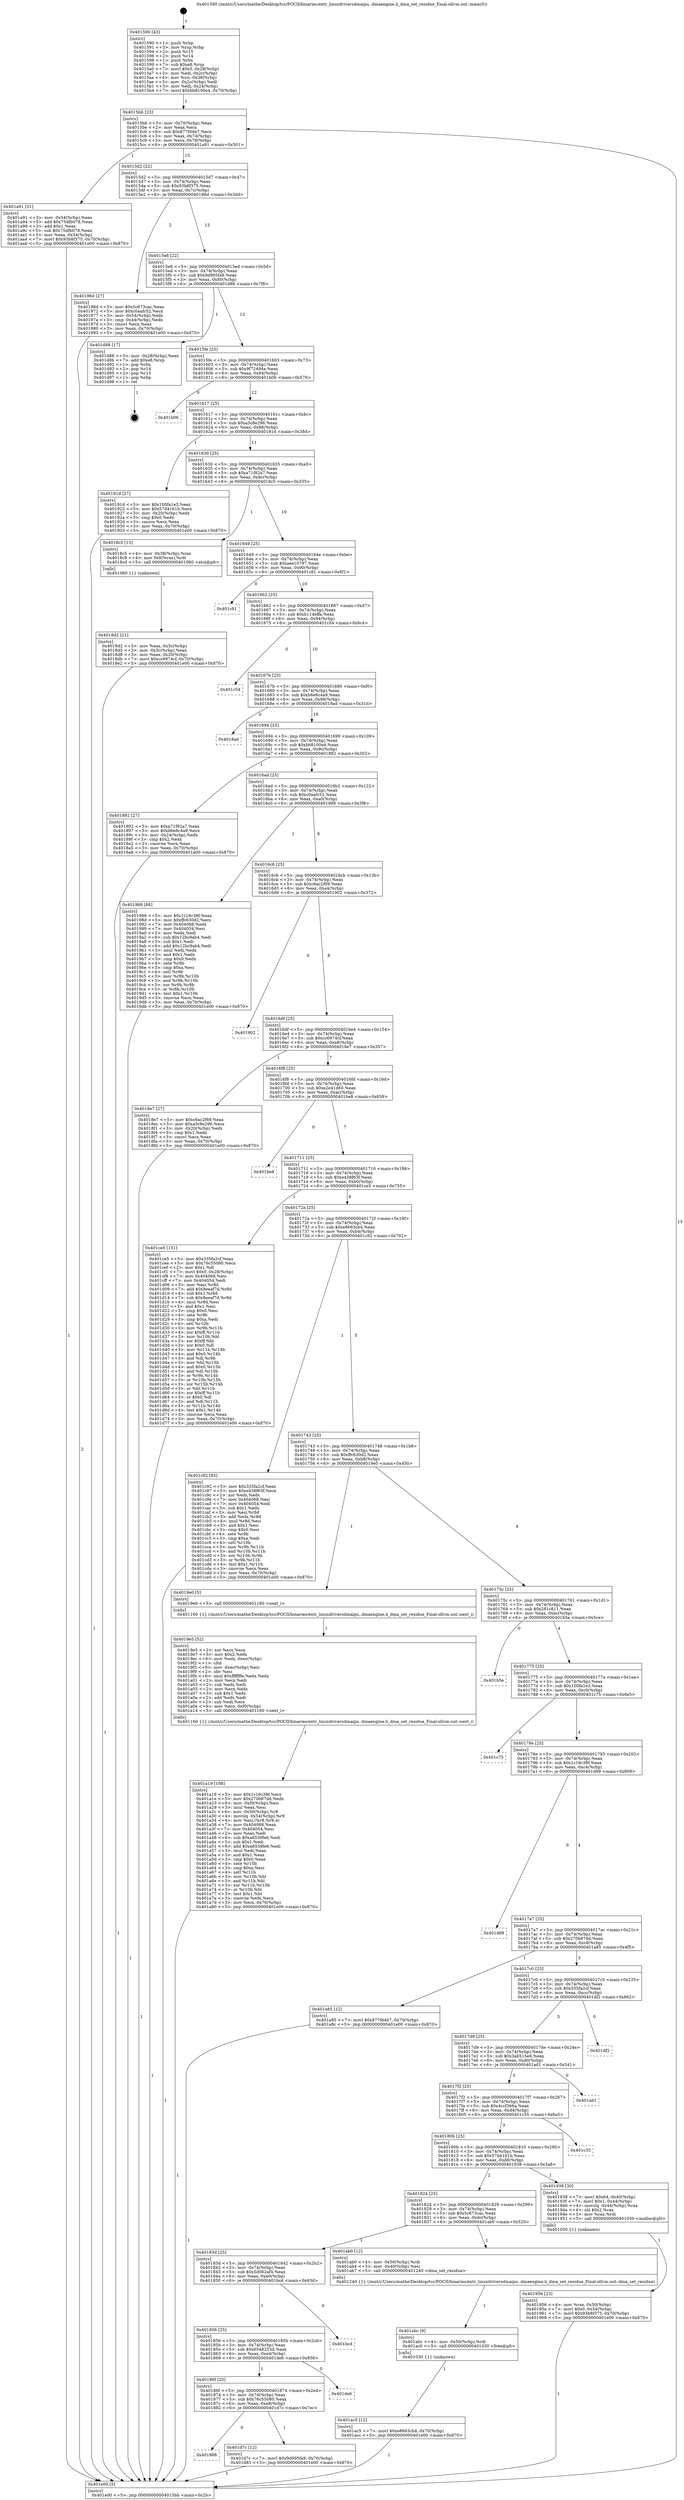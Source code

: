 digraph "0x401590" {
  label = "0x401590 (/mnt/c/Users/mathe/Desktop/tcc/POCII/binaries/extr_linuxdriversdmaipu..dmaengine.h_dma_set_residue_Final-ollvm.out::main(0))"
  labelloc = "t"
  node[shape=record]

  Entry [label="",width=0.3,height=0.3,shape=circle,fillcolor=black,style=filled]
  "0x4015bb" [label="{
     0x4015bb [23]\l
     | [instrs]\l
     &nbsp;&nbsp;0x4015bb \<+3\>: mov -0x70(%rbp),%eax\l
     &nbsp;&nbsp;0x4015be \<+2\>: mov %eax,%ecx\l
     &nbsp;&nbsp;0x4015c0 \<+6\>: sub $0x877fd4b7,%ecx\l
     &nbsp;&nbsp;0x4015c6 \<+3\>: mov %eax,-0x74(%rbp)\l
     &nbsp;&nbsp;0x4015c9 \<+3\>: mov %ecx,-0x78(%rbp)\l
     &nbsp;&nbsp;0x4015cc \<+6\>: je 0000000000401a91 \<main+0x501\>\l
  }"]
  "0x401a91" [label="{
     0x401a91 [31]\l
     | [instrs]\l
     &nbsp;&nbsp;0x401a91 \<+3\>: mov -0x54(%rbp),%eax\l
     &nbsp;&nbsp;0x401a94 \<+5\>: add $0x75dfb078,%eax\l
     &nbsp;&nbsp;0x401a99 \<+3\>: add $0x1,%eax\l
     &nbsp;&nbsp;0x401a9c \<+5\>: sub $0x75dfb078,%eax\l
     &nbsp;&nbsp;0x401aa1 \<+3\>: mov %eax,-0x54(%rbp)\l
     &nbsp;&nbsp;0x401aa4 \<+7\>: movl $0x93b8f375,-0x70(%rbp)\l
     &nbsp;&nbsp;0x401aab \<+5\>: jmp 0000000000401e00 \<main+0x870\>\l
  }"]
  "0x4015d2" [label="{
     0x4015d2 [22]\l
     | [instrs]\l
     &nbsp;&nbsp;0x4015d2 \<+5\>: jmp 00000000004015d7 \<main+0x47\>\l
     &nbsp;&nbsp;0x4015d7 \<+3\>: mov -0x74(%rbp),%eax\l
     &nbsp;&nbsp;0x4015da \<+5\>: sub $0x93b8f375,%eax\l
     &nbsp;&nbsp;0x4015df \<+3\>: mov %eax,-0x7c(%rbp)\l
     &nbsp;&nbsp;0x4015e2 \<+6\>: je 000000000040196d \<main+0x3dd\>\l
  }"]
  Exit [label="",width=0.3,height=0.3,shape=circle,fillcolor=black,style=filled,peripheries=2]
  "0x40196d" [label="{
     0x40196d [27]\l
     | [instrs]\l
     &nbsp;&nbsp;0x40196d \<+5\>: mov $0x5c673cac,%eax\l
     &nbsp;&nbsp;0x401972 \<+5\>: mov $0xc0aafc52,%ecx\l
     &nbsp;&nbsp;0x401977 \<+3\>: mov -0x54(%rbp),%edx\l
     &nbsp;&nbsp;0x40197a \<+3\>: cmp -0x44(%rbp),%edx\l
     &nbsp;&nbsp;0x40197d \<+3\>: cmovl %ecx,%eax\l
     &nbsp;&nbsp;0x401980 \<+3\>: mov %eax,-0x70(%rbp)\l
     &nbsp;&nbsp;0x401983 \<+5\>: jmp 0000000000401e00 \<main+0x870\>\l
  }"]
  "0x4015e8" [label="{
     0x4015e8 [22]\l
     | [instrs]\l
     &nbsp;&nbsp;0x4015e8 \<+5\>: jmp 00000000004015ed \<main+0x5d\>\l
     &nbsp;&nbsp;0x4015ed \<+3\>: mov -0x74(%rbp),%eax\l
     &nbsp;&nbsp;0x4015f0 \<+5\>: sub $0x9d995fa9,%eax\l
     &nbsp;&nbsp;0x4015f5 \<+3\>: mov %eax,-0x80(%rbp)\l
     &nbsp;&nbsp;0x4015f8 \<+6\>: je 0000000000401d88 \<main+0x7f8\>\l
  }"]
  "0x401888" [label="{
     0x401888\l
  }", style=dashed]
  "0x401d88" [label="{
     0x401d88 [17]\l
     | [instrs]\l
     &nbsp;&nbsp;0x401d88 \<+3\>: mov -0x28(%rbp),%eax\l
     &nbsp;&nbsp;0x401d8b \<+7\>: add $0xe8,%rsp\l
     &nbsp;&nbsp;0x401d92 \<+1\>: pop %rbx\l
     &nbsp;&nbsp;0x401d93 \<+2\>: pop %r14\l
     &nbsp;&nbsp;0x401d95 \<+2\>: pop %r15\l
     &nbsp;&nbsp;0x401d97 \<+1\>: pop %rbp\l
     &nbsp;&nbsp;0x401d98 \<+1\>: ret\l
  }"]
  "0x4015fe" [label="{
     0x4015fe [25]\l
     | [instrs]\l
     &nbsp;&nbsp;0x4015fe \<+5\>: jmp 0000000000401603 \<main+0x73\>\l
     &nbsp;&nbsp;0x401603 \<+3\>: mov -0x74(%rbp),%eax\l
     &nbsp;&nbsp;0x401606 \<+5\>: sub $0x9f72494a,%eax\l
     &nbsp;&nbsp;0x40160b \<+6\>: mov %eax,-0x84(%rbp)\l
     &nbsp;&nbsp;0x401611 \<+6\>: je 0000000000401b06 \<main+0x576\>\l
  }"]
  "0x401d7c" [label="{
     0x401d7c [12]\l
     | [instrs]\l
     &nbsp;&nbsp;0x401d7c \<+7\>: movl $0x9d995fa9,-0x70(%rbp)\l
     &nbsp;&nbsp;0x401d83 \<+5\>: jmp 0000000000401e00 \<main+0x870\>\l
  }"]
  "0x401b06" [label="{
     0x401b06\l
  }", style=dashed]
  "0x401617" [label="{
     0x401617 [25]\l
     | [instrs]\l
     &nbsp;&nbsp;0x401617 \<+5\>: jmp 000000000040161c \<main+0x8c\>\l
     &nbsp;&nbsp;0x40161c \<+3\>: mov -0x74(%rbp),%eax\l
     &nbsp;&nbsp;0x40161f \<+5\>: sub $0xa3c8e296,%eax\l
     &nbsp;&nbsp;0x401624 \<+6\>: mov %eax,-0x88(%rbp)\l
     &nbsp;&nbsp;0x40162a \<+6\>: je 000000000040191d \<main+0x38d\>\l
  }"]
  "0x40186f" [label="{
     0x40186f [25]\l
     | [instrs]\l
     &nbsp;&nbsp;0x40186f \<+5\>: jmp 0000000000401874 \<main+0x2e4\>\l
     &nbsp;&nbsp;0x401874 \<+3\>: mov -0x74(%rbp),%eax\l
     &nbsp;&nbsp;0x401877 \<+5\>: sub $0x76c55080,%eax\l
     &nbsp;&nbsp;0x40187c \<+6\>: mov %eax,-0xe8(%rbp)\l
     &nbsp;&nbsp;0x401882 \<+6\>: je 0000000000401d7c \<main+0x7ec\>\l
  }"]
  "0x40191d" [label="{
     0x40191d [27]\l
     | [instrs]\l
     &nbsp;&nbsp;0x40191d \<+5\>: mov $0x100fa1e3,%eax\l
     &nbsp;&nbsp;0x401922 \<+5\>: mov $0x57d4161b,%ecx\l
     &nbsp;&nbsp;0x401927 \<+3\>: mov -0x20(%rbp),%edx\l
     &nbsp;&nbsp;0x40192a \<+3\>: cmp $0x0,%edx\l
     &nbsp;&nbsp;0x40192d \<+3\>: cmove %ecx,%eax\l
     &nbsp;&nbsp;0x401930 \<+3\>: mov %eax,-0x70(%rbp)\l
     &nbsp;&nbsp;0x401933 \<+5\>: jmp 0000000000401e00 \<main+0x870\>\l
  }"]
  "0x401630" [label="{
     0x401630 [25]\l
     | [instrs]\l
     &nbsp;&nbsp;0x401630 \<+5\>: jmp 0000000000401635 \<main+0xa5\>\l
     &nbsp;&nbsp;0x401635 \<+3\>: mov -0x74(%rbp),%eax\l
     &nbsp;&nbsp;0x401638 \<+5\>: sub $0xa71f82a7,%eax\l
     &nbsp;&nbsp;0x40163d \<+6\>: mov %eax,-0x8c(%rbp)\l
     &nbsp;&nbsp;0x401643 \<+6\>: je 00000000004018c5 \<main+0x335\>\l
  }"]
  "0x401de6" [label="{
     0x401de6\l
  }", style=dashed]
  "0x4018c5" [label="{
     0x4018c5 [13]\l
     | [instrs]\l
     &nbsp;&nbsp;0x4018c5 \<+4\>: mov -0x38(%rbp),%rax\l
     &nbsp;&nbsp;0x4018c9 \<+4\>: mov 0x8(%rax),%rdi\l
     &nbsp;&nbsp;0x4018cd \<+5\>: call 0000000000401060 \<atoi@plt\>\l
     | [calls]\l
     &nbsp;&nbsp;0x401060 \{1\} (unknown)\l
  }"]
  "0x401649" [label="{
     0x401649 [25]\l
     | [instrs]\l
     &nbsp;&nbsp;0x401649 \<+5\>: jmp 000000000040164e \<main+0xbe\>\l
     &nbsp;&nbsp;0x40164e \<+3\>: mov -0x74(%rbp),%eax\l
     &nbsp;&nbsp;0x401651 \<+5\>: sub $0xaee10797,%eax\l
     &nbsp;&nbsp;0x401656 \<+6\>: mov %eax,-0x90(%rbp)\l
     &nbsp;&nbsp;0x40165c \<+6\>: je 0000000000401c81 \<main+0x6f1\>\l
  }"]
  "0x401856" [label="{
     0x401856 [25]\l
     | [instrs]\l
     &nbsp;&nbsp;0x401856 \<+5\>: jmp 000000000040185b \<main+0x2cb\>\l
     &nbsp;&nbsp;0x40185b \<+3\>: mov -0x74(%rbp),%eax\l
     &nbsp;&nbsp;0x40185e \<+5\>: sub $0x6548253d,%eax\l
     &nbsp;&nbsp;0x401863 \<+6\>: mov %eax,-0xe4(%rbp)\l
     &nbsp;&nbsp;0x401869 \<+6\>: je 0000000000401de6 \<main+0x856\>\l
  }"]
  "0x401c81" [label="{
     0x401c81\l
  }", style=dashed]
  "0x401662" [label="{
     0x401662 [25]\l
     | [instrs]\l
     &nbsp;&nbsp;0x401662 \<+5\>: jmp 0000000000401667 \<main+0xd7\>\l
     &nbsp;&nbsp;0x401667 \<+3\>: mov -0x74(%rbp),%eax\l
     &nbsp;&nbsp;0x40166a \<+5\>: sub $0xb11deffa,%eax\l
     &nbsp;&nbsp;0x40166f \<+6\>: mov %eax,-0x94(%rbp)\l
     &nbsp;&nbsp;0x401675 \<+6\>: je 0000000000401c54 \<main+0x6c4\>\l
  }"]
  "0x401bcd" [label="{
     0x401bcd\l
  }", style=dashed]
  "0x401c54" [label="{
     0x401c54\l
  }", style=dashed]
  "0x40167b" [label="{
     0x40167b [25]\l
     | [instrs]\l
     &nbsp;&nbsp;0x40167b \<+5\>: jmp 0000000000401680 \<main+0xf0\>\l
     &nbsp;&nbsp;0x401680 \<+3\>: mov -0x74(%rbp),%eax\l
     &nbsp;&nbsp;0x401683 \<+5\>: sub $0xb6e8c4a9,%eax\l
     &nbsp;&nbsp;0x401688 \<+6\>: mov %eax,-0x98(%rbp)\l
     &nbsp;&nbsp;0x40168e \<+6\>: je 00000000004018ad \<main+0x31d\>\l
  }"]
  "0x401ac5" [label="{
     0x401ac5 [12]\l
     | [instrs]\l
     &nbsp;&nbsp;0x401ac5 \<+7\>: movl $0xe8663cb4,-0x70(%rbp)\l
     &nbsp;&nbsp;0x401acc \<+5\>: jmp 0000000000401e00 \<main+0x870\>\l
  }"]
  "0x4018ad" [label="{
     0x4018ad\l
  }", style=dashed]
  "0x401694" [label="{
     0x401694 [25]\l
     | [instrs]\l
     &nbsp;&nbsp;0x401694 \<+5\>: jmp 0000000000401699 \<main+0x109\>\l
     &nbsp;&nbsp;0x401699 \<+3\>: mov -0x74(%rbp),%eax\l
     &nbsp;&nbsp;0x40169c \<+5\>: sub $0xbb8100e4,%eax\l
     &nbsp;&nbsp;0x4016a1 \<+6\>: mov %eax,-0x9c(%rbp)\l
     &nbsp;&nbsp;0x4016a7 \<+6\>: je 0000000000401892 \<main+0x302\>\l
  }"]
  "0x401abc" [label="{
     0x401abc [9]\l
     | [instrs]\l
     &nbsp;&nbsp;0x401abc \<+4\>: mov -0x50(%rbp),%rdi\l
     &nbsp;&nbsp;0x401ac0 \<+5\>: call 0000000000401030 \<free@plt\>\l
     | [calls]\l
     &nbsp;&nbsp;0x401030 \{1\} (unknown)\l
  }"]
  "0x401892" [label="{
     0x401892 [27]\l
     | [instrs]\l
     &nbsp;&nbsp;0x401892 \<+5\>: mov $0xa71f82a7,%eax\l
     &nbsp;&nbsp;0x401897 \<+5\>: mov $0xb6e8c4a9,%ecx\l
     &nbsp;&nbsp;0x40189c \<+3\>: mov -0x24(%rbp),%edx\l
     &nbsp;&nbsp;0x40189f \<+3\>: cmp $0x2,%edx\l
     &nbsp;&nbsp;0x4018a2 \<+3\>: cmovne %ecx,%eax\l
     &nbsp;&nbsp;0x4018a5 \<+3\>: mov %eax,-0x70(%rbp)\l
     &nbsp;&nbsp;0x4018a8 \<+5\>: jmp 0000000000401e00 \<main+0x870\>\l
  }"]
  "0x4016ad" [label="{
     0x4016ad [25]\l
     | [instrs]\l
     &nbsp;&nbsp;0x4016ad \<+5\>: jmp 00000000004016b2 \<main+0x122\>\l
     &nbsp;&nbsp;0x4016b2 \<+3\>: mov -0x74(%rbp),%eax\l
     &nbsp;&nbsp;0x4016b5 \<+5\>: sub $0xc0aafc52,%eax\l
     &nbsp;&nbsp;0x4016ba \<+6\>: mov %eax,-0xa0(%rbp)\l
     &nbsp;&nbsp;0x4016c0 \<+6\>: je 0000000000401988 \<main+0x3f8\>\l
  }"]
  "0x401e00" [label="{
     0x401e00 [5]\l
     | [instrs]\l
     &nbsp;&nbsp;0x401e00 \<+5\>: jmp 00000000004015bb \<main+0x2b\>\l
  }"]
  "0x401590" [label="{
     0x401590 [43]\l
     | [instrs]\l
     &nbsp;&nbsp;0x401590 \<+1\>: push %rbp\l
     &nbsp;&nbsp;0x401591 \<+3\>: mov %rsp,%rbp\l
     &nbsp;&nbsp;0x401594 \<+2\>: push %r15\l
     &nbsp;&nbsp;0x401596 \<+2\>: push %r14\l
     &nbsp;&nbsp;0x401598 \<+1\>: push %rbx\l
     &nbsp;&nbsp;0x401599 \<+7\>: sub $0xe8,%rsp\l
     &nbsp;&nbsp;0x4015a0 \<+7\>: movl $0x0,-0x28(%rbp)\l
     &nbsp;&nbsp;0x4015a7 \<+3\>: mov %edi,-0x2c(%rbp)\l
     &nbsp;&nbsp;0x4015aa \<+4\>: mov %rsi,-0x38(%rbp)\l
     &nbsp;&nbsp;0x4015ae \<+3\>: mov -0x2c(%rbp),%edi\l
     &nbsp;&nbsp;0x4015b1 \<+3\>: mov %edi,-0x24(%rbp)\l
     &nbsp;&nbsp;0x4015b4 \<+7\>: movl $0xbb8100e4,-0x70(%rbp)\l
  }"]
  "0x4018d2" [label="{
     0x4018d2 [21]\l
     | [instrs]\l
     &nbsp;&nbsp;0x4018d2 \<+3\>: mov %eax,-0x3c(%rbp)\l
     &nbsp;&nbsp;0x4018d5 \<+3\>: mov -0x3c(%rbp),%eax\l
     &nbsp;&nbsp;0x4018d8 \<+3\>: mov %eax,-0x20(%rbp)\l
     &nbsp;&nbsp;0x4018db \<+7\>: movl $0xcc6974cf,-0x70(%rbp)\l
     &nbsp;&nbsp;0x4018e2 \<+5\>: jmp 0000000000401e00 \<main+0x870\>\l
  }"]
  "0x40183d" [label="{
     0x40183d [25]\l
     | [instrs]\l
     &nbsp;&nbsp;0x40183d \<+5\>: jmp 0000000000401842 \<main+0x2b2\>\l
     &nbsp;&nbsp;0x401842 \<+3\>: mov -0x74(%rbp),%eax\l
     &nbsp;&nbsp;0x401845 \<+5\>: sub $0x5d062af4,%eax\l
     &nbsp;&nbsp;0x40184a \<+6\>: mov %eax,-0xe0(%rbp)\l
     &nbsp;&nbsp;0x401850 \<+6\>: je 0000000000401bcd \<main+0x63d\>\l
  }"]
  "0x401988" [label="{
     0x401988 [88]\l
     | [instrs]\l
     &nbsp;&nbsp;0x401988 \<+5\>: mov $0x1c16c38f,%eax\l
     &nbsp;&nbsp;0x40198d \<+5\>: mov $0xffc630d2,%ecx\l
     &nbsp;&nbsp;0x401992 \<+7\>: mov 0x404068,%edx\l
     &nbsp;&nbsp;0x401999 \<+7\>: mov 0x404054,%esi\l
     &nbsp;&nbsp;0x4019a0 \<+2\>: mov %edx,%edi\l
     &nbsp;&nbsp;0x4019a2 \<+6\>: sub $0x12bc9ab4,%edi\l
     &nbsp;&nbsp;0x4019a8 \<+3\>: sub $0x1,%edi\l
     &nbsp;&nbsp;0x4019ab \<+6\>: add $0x12bc9ab4,%edi\l
     &nbsp;&nbsp;0x4019b1 \<+3\>: imul %edi,%edx\l
     &nbsp;&nbsp;0x4019b4 \<+3\>: and $0x1,%edx\l
     &nbsp;&nbsp;0x4019b7 \<+3\>: cmp $0x0,%edx\l
     &nbsp;&nbsp;0x4019ba \<+4\>: sete %r8b\l
     &nbsp;&nbsp;0x4019be \<+3\>: cmp $0xa,%esi\l
     &nbsp;&nbsp;0x4019c1 \<+4\>: setl %r9b\l
     &nbsp;&nbsp;0x4019c5 \<+3\>: mov %r8b,%r10b\l
     &nbsp;&nbsp;0x4019c8 \<+3\>: and %r9b,%r10b\l
     &nbsp;&nbsp;0x4019cb \<+3\>: xor %r9b,%r8b\l
     &nbsp;&nbsp;0x4019ce \<+3\>: or %r8b,%r10b\l
     &nbsp;&nbsp;0x4019d1 \<+4\>: test $0x1,%r10b\l
     &nbsp;&nbsp;0x4019d5 \<+3\>: cmovne %ecx,%eax\l
     &nbsp;&nbsp;0x4019d8 \<+3\>: mov %eax,-0x70(%rbp)\l
     &nbsp;&nbsp;0x4019db \<+5\>: jmp 0000000000401e00 \<main+0x870\>\l
  }"]
  "0x4016c6" [label="{
     0x4016c6 [25]\l
     | [instrs]\l
     &nbsp;&nbsp;0x4016c6 \<+5\>: jmp 00000000004016cb \<main+0x13b\>\l
     &nbsp;&nbsp;0x4016cb \<+3\>: mov -0x74(%rbp),%eax\l
     &nbsp;&nbsp;0x4016ce \<+5\>: sub $0xc6ac2f69,%eax\l
     &nbsp;&nbsp;0x4016d3 \<+6\>: mov %eax,-0xa4(%rbp)\l
     &nbsp;&nbsp;0x4016d9 \<+6\>: je 0000000000401902 \<main+0x372\>\l
  }"]
  "0x401ab0" [label="{
     0x401ab0 [12]\l
     | [instrs]\l
     &nbsp;&nbsp;0x401ab0 \<+4\>: mov -0x50(%rbp),%rdi\l
     &nbsp;&nbsp;0x401ab4 \<+3\>: mov -0x40(%rbp),%esi\l
     &nbsp;&nbsp;0x401ab7 \<+5\>: call 0000000000401240 \<dma_set_residue\>\l
     | [calls]\l
     &nbsp;&nbsp;0x401240 \{1\} (/mnt/c/Users/mathe/Desktop/tcc/POCII/binaries/extr_linuxdriversdmaipu..dmaengine.h_dma_set_residue_Final-ollvm.out::dma_set_residue)\l
  }"]
  "0x401902" [label="{
     0x401902\l
  }", style=dashed]
  "0x4016df" [label="{
     0x4016df [25]\l
     | [instrs]\l
     &nbsp;&nbsp;0x4016df \<+5\>: jmp 00000000004016e4 \<main+0x154\>\l
     &nbsp;&nbsp;0x4016e4 \<+3\>: mov -0x74(%rbp),%eax\l
     &nbsp;&nbsp;0x4016e7 \<+5\>: sub $0xcc6974cf,%eax\l
     &nbsp;&nbsp;0x4016ec \<+6\>: mov %eax,-0xa8(%rbp)\l
     &nbsp;&nbsp;0x4016f2 \<+6\>: je 00000000004018e7 \<main+0x357\>\l
  }"]
  "0x401a19" [label="{
     0x401a19 [108]\l
     | [instrs]\l
     &nbsp;&nbsp;0x401a19 \<+5\>: mov $0x1c16c38f,%ecx\l
     &nbsp;&nbsp;0x401a1e \<+5\>: mov $0x270b87dd,%edx\l
     &nbsp;&nbsp;0x401a23 \<+6\>: mov -0xf0(%rbp),%esi\l
     &nbsp;&nbsp;0x401a29 \<+3\>: imul %eax,%esi\l
     &nbsp;&nbsp;0x401a2c \<+4\>: mov -0x50(%rbp),%r8\l
     &nbsp;&nbsp;0x401a30 \<+4\>: movslq -0x54(%rbp),%r9\l
     &nbsp;&nbsp;0x401a34 \<+4\>: mov %esi,(%r8,%r9,4)\l
     &nbsp;&nbsp;0x401a38 \<+7\>: mov 0x404068,%eax\l
     &nbsp;&nbsp;0x401a3f \<+7\>: mov 0x404054,%esi\l
     &nbsp;&nbsp;0x401a46 \<+2\>: mov %eax,%edi\l
     &nbsp;&nbsp;0x401a48 \<+6\>: sub $0xa6539fe6,%edi\l
     &nbsp;&nbsp;0x401a4e \<+3\>: sub $0x1,%edi\l
     &nbsp;&nbsp;0x401a51 \<+6\>: add $0xa6539fe6,%edi\l
     &nbsp;&nbsp;0x401a57 \<+3\>: imul %edi,%eax\l
     &nbsp;&nbsp;0x401a5a \<+3\>: and $0x1,%eax\l
     &nbsp;&nbsp;0x401a5d \<+3\>: cmp $0x0,%eax\l
     &nbsp;&nbsp;0x401a60 \<+4\>: sete %r10b\l
     &nbsp;&nbsp;0x401a64 \<+3\>: cmp $0xa,%esi\l
     &nbsp;&nbsp;0x401a67 \<+4\>: setl %r11b\l
     &nbsp;&nbsp;0x401a6b \<+3\>: mov %r10b,%bl\l
     &nbsp;&nbsp;0x401a6e \<+3\>: and %r11b,%bl\l
     &nbsp;&nbsp;0x401a71 \<+3\>: xor %r11b,%r10b\l
     &nbsp;&nbsp;0x401a74 \<+3\>: or %r10b,%bl\l
     &nbsp;&nbsp;0x401a77 \<+3\>: test $0x1,%bl\l
     &nbsp;&nbsp;0x401a7a \<+3\>: cmovne %edx,%ecx\l
     &nbsp;&nbsp;0x401a7d \<+3\>: mov %ecx,-0x70(%rbp)\l
     &nbsp;&nbsp;0x401a80 \<+5\>: jmp 0000000000401e00 \<main+0x870\>\l
  }"]
  "0x4018e7" [label="{
     0x4018e7 [27]\l
     | [instrs]\l
     &nbsp;&nbsp;0x4018e7 \<+5\>: mov $0xc6ac2f69,%eax\l
     &nbsp;&nbsp;0x4018ec \<+5\>: mov $0xa3c8e296,%ecx\l
     &nbsp;&nbsp;0x4018f1 \<+3\>: mov -0x20(%rbp),%edx\l
     &nbsp;&nbsp;0x4018f4 \<+3\>: cmp $0x1,%edx\l
     &nbsp;&nbsp;0x4018f7 \<+3\>: cmovl %ecx,%eax\l
     &nbsp;&nbsp;0x4018fa \<+3\>: mov %eax,-0x70(%rbp)\l
     &nbsp;&nbsp;0x4018fd \<+5\>: jmp 0000000000401e00 \<main+0x870\>\l
  }"]
  "0x4016f8" [label="{
     0x4016f8 [25]\l
     | [instrs]\l
     &nbsp;&nbsp;0x4016f8 \<+5\>: jmp 00000000004016fd \<main+0x16d\>\l
     &nbsp;&nbsp;0x4016fd \<+3\>: mov -0x74(%rbp),%eax\l
     &nbsp;&nbsp;0x401700 \<+5\>: sub $0xe2e41d60,%eax\l
     &nbsp;&nbsp;0x401705 \<+6\>: mov %eax,-0xac(%rbp)\l
     &nbsp;&nbsp;0x40170b \<+6\>: je 0000000000401be8 \<main+0x658\>\l
  }"]
  "0x4019e5" [label="{
     0x4019e5 [52]\l
     | [instrs]\l
     &nbsp;&nbsp;0x4019e5 \<+2\>: xor %ecx,%ecx\l
     &nbsp;&nbsp;0x4019e7 \<+5\>: mov $0x2,%edx\l
     &nbsp;&nbsp;0x4019ec \<+6\>: mov %edx,-0xec(%rbp)\l
     &nbsp;&nbsp;0x4019f2 \<+1\>: cltd\l
     &nbsp;&nbsp;0x4019f3 \<+6\>: mov -0xec(%rbp),%esi\l
     &nbsp;&nbsp;0x4019f9 \<+2\>: idiv %esi\l
     &nbsp;&nbsp;0x4019fb \<+6\>: imul $0xfffffffe,%edx,%edx\l
     &nbsp;&nbsp;0x401a01 \<+2\>: mov %ecx,%edi\l
     &nbsp;&nbsp;0x401a03 \<+2\>: sub %edx,%edi\l
     &nbsp;&nbsp;0x401a05 \<+2\>: mov %ecx,%edx\l
     &nbsp;&nbsp;0x401a07 \<+3\>: sub $0x1,%edx\l
     &nbsp;&nbsp;0x401a0a \<+2\>: add %edx,%edi\l
     &nbsp;&nbsp;0x401a0c \<+2\>: sub %edi,%ecx\l
     &nbsp;&nbsp;0x401a0e \<+6\>: mov %ecx,-0xf0(%rbp)\l
     &nbsp;&nbsp;0x401a14 \<+5\>: call 0000000000401160 \<next_i\>\l
     | [calls]\l
     &nbsp;&nbsp;0x401160 \{1\} (/mnt/c/Users/mathe/Desktop/tcc/POCII/binaries/extr_linuxdriversdmaipu..dmaengine.h_dma_set_residue_Final-ollvm.out::next_i)\l
  }"]
  "0x401be8" [label="{
     0x401be8\l
  }", style=dashed]
  "0x401711" [label="{
     0x401711 [25]\l
     | [instrs]\l
     &nbsp;&nbsp;0x401711 \<+5\>: jmp 0000000000401716 \<main+0x186\>\l
     &nbsp;&nbsp;0x401716 \<+3\>: mov -0x74(%rbp),%eax\l
     &nbsp;&nbsp;0x401719 \<+5\>: sub $0xe438f63f,%eax\l
     &nbsp;&nbsp;0x40171e \<+6\>: mov %eax,-0xb0(%rbp)\l
     &nbsp;&nbsp;0x401724 \<+6\>: je 0000000000401ce5 \<main+0x755\>\l
  }"]
  "0x401956" [label="{
     0x401956 [23]\l
     | [instrs]\l
     &nbsp;&nbsp;0x401956 \<+4\>: mov %rax,-0x50(%rbp)\l
     &nbsp;&nbsp;0x40195a \<+7\>: movl $0x0,-0x54(%rbp)\l
     &nbsp;&nbsp;0x401961 \<+7\>: movl $0x93b8f375,-0x70(%rbp)\l
     &nbsp;&nbsp;0x401968 \<+5\>: jmp 0000000000401e00 \<main+0x870\>\l
  }"]
  "0x401ce5" [label="{
     0x401ce5 [151]\l
     | [instrs]\l
     &nbsp;&nbsp;0x401ce5 \<+5\>: mov $0x335fa2cf,%eax\l
     &nbsp;&nbsp;0x401cea \<+5\>: mov $0x76c55080,%ecx\l
     &nbsp;&nbsp;0x401cef \<+2\>: mov $0x1,%dl\l
     &nbsp;&nbsp;0x401cf1 \<+7\>: movl $0x0,-0x28(%rbp)\l
     &nbsp;&nbsp;0x401cf8 \<+7\>: mov 0x404068,%esi\l
     &nbsp;&nbsp;0x401cff \<+7\>: mov 0x404054,%edi\l
     &nbsp;&nbsp;0x401d06 \<+3\>: mov %esi,%r8d\l
     &nbsp;&nbsp;0x401d09 \<+7\>: add $0x8eeaf7d,%r8d\l
     &nbsp;&nbsp;0x401d10 \<+4\>: sub $0x1,%r8d\l
     &nbsp;&nbsp;0x401d14 \<+7\>: sub $0x8eeaf7d,%r8d\l
     &nbsp;&nbsp;0x401d1b \<+4\>: imul %r8d,%esi\l
     &nbsp;&nbsp;0x401d1f \<+3\>: and $0x1,%esi\l
     &nbsp;&nbsp;0x401d22 \<+3\>: cmp $0x0,%esi\l
     &nbsp;&nbsp;0x401d25 \<+4\>: sete %r9b\l
     &nbsp;&nbsp;0x401d29 \<+3\>: cmp $0xa,%edi\l
     &nbsp;&nbsp;0x401d2c \<+4\>: setl %r10b\l
     &nbsp;&nbsp;0x401d30 \<+3\>: mov %r9b,%r11b\l
     &nbsp;&nbsp;0x401d33 \<+4\>: xor $0xff,%r11b\l
     &nbsp;&nbsp;0x401d37 \<+3\>: mov %r10b,%bl\l
     &nbsp;&nbsp;0x401d3a \<+3\>: xor $0xff,%bl\l
     &nbsp;&nbsp;0x401d3d \<+3\>: xor $0x0,%dl\l
     &nbsp;&nbsp;0x401d40 \<+3\>: mov %r11b,%r14b\l
     &nbsp;&nbsp;0x401d43 \<+4\>: and $0x0,%r14b\l
     &nbsp;&nbsp;0x401d47 \<+3\>: and %dl,%r9b\l
     &nbsp;&nbsp;0x401d4a \<+3\>: mov %bl,%r15b\l
     &nbsp;&nbsp;0x401d4d \<+4\>: and $0x0,%r15b\l
     &nbsp;&nbsp;0x401d51 \<+3\>: and %dl,%r10b\l
     &nbsp;&nbsp;0x401d54 \<+3\>: or %r9b,%r14b\l
     &nbsp;&nbsp;0x401d57 \<+3\>: or %r10b,%r15b\l
     &nbsp;&nbsp;0x401d5a \<+3\>: xor %r15b,%r14b\l
     &nbsp;&nbsp;0x401d5d \<+3\>: or %bl,%r11b\l
     &nbsp;&nbsp;0x401d60 \<+4\>: xor $0xff,%r11b\l
     &nbsp;&nbsp;0x401d64 \<+3\>: or $0x0,%dl\l
     &nbsp;&nbsp;0x401d67 \<+3\>: and %dl,%r11b\l
     &nbsp;&nbsp;0x401d6a \<+3\>: or %r11b,%r14b\l
     &nbsp;&nbsp;0x401d6d \<+4\>: test $0x1,%r14b\l
     &nbsp;&nbsp;0x401d71 \<+3\>: cmovne %ecx,%eax\l
     &nbsp;&nbsp;0x401d74 \<+3\>: mov %eax,-0x70(%rbp)\l
     &nbsp;&nbsp;0x401d77 \<+5\>: jmp 0000000000401e00 \<main+0x870\>\l
  }"]
  "0x40172a" [label="{
     0x40172a [25]\l
     | [instrs]\l
     &nbsp;&nbsp;0x40172a \<+5\>: jmp 000000000040172f \<main+0x19f\>\l
     &nbsp;&nbsp;0x40172f \<+3\>: mov -0x74(%rbp),%eax\l
     &nbsp;&nbsp;0x401732 \<+5\>: sub $0xe8663cb4,%eax\l
     &nbsp;&nbsp;0x401737 \<+6\>: mov %eax,-0xb4(%rbp)\l
     &nbsp;&nbsp;0x40173d \<+6\>: je 0000000000401c92 \<main+0x702\>\l
  }"]
  "0x401824" [label="{
     0x401824 [25]\l
     | [instrs]\l
     &nbsp;&nbsp;0x401824 \<+5\>: jmp 0000000000401829 \<main+0x299\>\l
     &nbsp;&nbsp;0x401829 \<+3\>: mov -0x74(%rbp),%eax\l
     &nbsp;&nbsp;0x40182c \<+5\>: sub $0x5c673cac,%eax\l
     &nbsp;&nbsp;0x401831 \<+6\>: mov %eax,-0xdc(%rbp)\l
     &nbsp;&nbsp;0x401837 \<+6\>: je 0000000000401ab0 \<main+0x520\>\l
  }"]
  "0x401c92" [label="{
     0x401c92 [83]\l
     | [instrs]\l
     &nbsp;&nbsp;0x401c92 \<+5\>: mov $0x335fa2cf,%eax\l
     &nbsp;&nbsp;0x401c97 \<+5\>: mov $0xe438f63f,%ecx\l
     &nbsp;&nbsp;0x401c9c \<+2\>: xor %edx,%edx\l
     &nbsp;&nbsp;0x401c9e \<+7\>: mov 0x404068,%esi\l
     &nbsp;&nbsp;0x401ca5 \<+7\>: mov 0x404054,%edi\l
     &nbsp;&nbsp;0x401cac \<+3\>: sub $0x1,%edx\l
     &nbsp;&nbsp;0x401caf \<+3\>: mov %esi,%r8d\l
     &nbsp;&nbsp;0x401cb2 \<+3\>: add %edx,%r8d\l
     &nbsp;&nbsp;0x401cb5 \<+4\>: imul %r8d,%esi\l
     &nbsp;&nbsp;0x401cb9 \<+3\>: and $0x1,%esi\l
     &nbsp;&nbsp;0x401cbc \<+3\>: cmp $0x0,%esi\l
     &nbsp;&nbsp;0x401cbf \<+4\>: sete %r9b\l
     &nbsp;&nbsp;0x401cc3 \<+3\>: cmp $0xa,%edi\l
     &nbsp;&nbsp;0x401cc6 \<+4\>: setl %r10b\l
     &nbsp;&nbsp;0x401cca \<+3\>: mov %r9b,%r11b\l
     &nbsp;&nbsp;0x401ccd \<+3\>: and %r10b,%r11b\l
     &nbsp;&nbsp;0x401cd0 \<+3\>: xor %r10b,%r9b\l
     &nbsp;&nbsp;0x401cd3 \<+3\>: or %r9b,%r11b\l
     &nbsp;&nbsp;0x401cd6 \<+4\>: test $0x1,%r11b\l
     &nbsp;&nbsp;0x401cda \<+3\>: cmovne %ecx,%eax\l
     &nbsp;&nbsp;0x401cdd \<+3\>: mov %eax,-0x70(%rbp)\l
     &nbsp;&nbsp;0x401ce0 \<+5\>: jmp 0000000000401e00 \<main+0x870\>\l
  }"]
  "0x401743" [label="{
     0x401743 [25]\l
     | [instrs]\l
     &nbsp;&nbsp;0x401743 \<+5\>: jmp 0000000000401748 \<main+0x1b8\>\l
     &nbsp;&nbsp;0x401748 \<+3\>: mov -0x74(%rbp),%eax\l
     &nbsp;&nbsp;0x40174b \<+5\>: sub $0xffc630d2,%eax\l
     &nbsp;&nbsp;0x401750 \<+6\>: mov %eax,-0xb8(%rbp)\l
     &nbsp;&nbsp;0x401756 \<+6\>: je 00000000004019e0 \<main+0x450\>\l
  }"]
  "0x401938" [label="{
     0x401938 [30]\l
     | [instrs]\l
     &nbsp;&nbsp;0x401938 \<+7\>: movl $0x64,-0x40(%rbp)\l
     &nbsp;&nbsp;0x40193f \<+7\>: movl $0x1,-0x44(%rbp)\l
     &nbsp;&nbsp;0x401946 \<+4\>: movslq -0x44(%rbp),%rax\l
     &nbsp;&nbsp;0x40194a \<+4\>: shl $0x2,%rax\l
     &nbsp;&nbsp;0x40194e \<+3\>: mov %rax,%rdi\l
     &nbsp;&nbsp;0x401951 \<+5\>: call 0000000000401050 \<malloc@plt\>\l
     | [calls]\l
     &nbsp;&nbsp;0x401050 \{1\} (unknown)\l
  }"]
  "0x4019e0" [label="{
     0x4019e0 [5]\l
     | [instrs]\l
     &nbsp;&nbsp;0x4019e0 \<+5\>: call 0000000000401160 \<next_i\>\l
     | [calls]\l
     &nbsp;&nbsp;0x401160 \{1\} (/mnt/c/Users/mathe/Desktop/tcc/POCII/binaries/extr_linuxdriversdmaipu..dmaengine.h_dma_set_residue_Final-ollvm.out::next_i)\l
  }"]
  "0x40175c" [label="{
     0x40175c [25]\l
     | [instrs]\l
     &nbsp;&nbsp;0x40175c \<+5\>: jmp 0000000000401761 \<main+0x1d1\>\l
     &nbsp;&nbsp;0x401761 \<+3\>: mov -0x74(%rbp),%eax\l
     &nbsp;&nbsp;0x401764 \<+5\>: sub $0x281c811,%eax\l
     &nbsp;&nbsp;0x401769 \<+6\>: mov %eax,-0xbc(%rbp)\l
     &nbsp;&nbsp;0x40176f \<+6\>: je 0000000000401b5e \<main+0x5ce\>\l
  }"]
  "0x40180b" [label="{
     0x40180b [25]\l
     | [instrs]\l
     &nbsp;&nbsp;0x40180b \<+5\>: jmp 0000000000401810 \<main+0x280\>\l
     &nbsp;&nbsp;0x401810 \<+3\>: mov -0x74(%rbp),%eax\l
     &nbsp;&nbsp;0x401813 \<+5\>: sub $0x57d4161b,%eax\l
     &nbsp;&nbsp;0x401818 \<+6\>: mov %eax,-0xd8(%rbp)\l
     &nbsp;&nbsp;0x40181e \<+6\>: je 0000000000401938 \<main+0x3a8\>\l
  }"]
  "0x401b5e" [label="{
     0x401b5e\l
  }", style=dashed]
  "0x401775" [label="{
     0x401775 [25]\l
     | [instrs]\l
     &nbsp;&nbsp;0x401775 \<+5\>: jmp 000000000040177a \<main+0x1ea\>\l
     &nbsp;&nbsp;0x40177a \<+3\>: mov -0x74(%rbp),%eax\l
     &nbsp;&nbsp;0x40177d \<+5\>: sub $0x100fa1e3,%eax\l
     &nbsp;&nbsp;0x401782 \<+6\>: mov %eax,-0xc0(%rbp)\l
     &nbsp;&nbsp;0x401788 \<+6\>: je 0000000000401c75 \<main+0x6e5\>\l
  }"]
  "0x401c35" [label="{
     0x401c35\l
  }", style=dashed]
  "0x401c75" [label="{
     0x401c75\l
  }", style=dashed]
  "0x40178e" [label="{
     0x40178e [25]\l
     | [instrs]\l
     &nbsp;&nbsp;0x40178e \<+5\>: jmp 0000000000401793 \<main+0x203\>\l
     &nbsp;&nbsp;0x401793 \<+3\>: mov -0x74(%rbp),%eax\l
     &nbsp;&nbsp;0x401796 \<+5\>: sub $0x1c16c38f,%eax\l
     &nbsp;&nbsp;0x40179b \<+6\>: mov %eax,-0xc4(%rbp)\l
     &nbsp;&nbsp;0x4017a1 \<+6\>: je 0000000000401d99 \<main+0x809\>\l
  }"]
  "0x4017f2" [label="{
     0x4017f2 [25]\l
     | [instrs]\l
     &nbsp;&nbsp;0x4017f2 \<+5\>: jmp 00000000004017f7 \<main+0x267\>\l
     &nbsp;&nbsp;0x4017f7 \<+3\>: mov -0x74(%rbp),%eax\l
     &nbsp;&nbsp;0x4017fa \<+5\>: sub $0x4ccf366a,%eax\l
     &nbsp;&nbsp;0x4017ff \<+6\>: mov %eax,-0xd4(%rbp)\l
     &nbsp;&nbsp;0x401805 \<+6\>: je 0000000000401c35 \<main+0x6a5\>\l
  }"]
  "0x401d99" [label="{
     0x401d99\l
  }", style=dashed]
  "0x4017a7" [label="{
     0x4017a7 [25]\l
     | [instrs]\l
     &nbsp;&nbsp;0x4017a7 \<+5\>: jmp 00000000004017ac \<main+0x21c\>\l
     &nbsp;&nbsp;0x4017ac \<+3\>: mov -0x74(%rbp),%eax\l
     &nbsp;&nbsp;0x4017af \<+5\>: sub $0x270b87dd,%eax\l
     &nbsp;&nbsp;0x4017b4 \<+6\>: mov %eax,-0xc8(%rbp)\l
     &nbsp;&nbsp;0x4017ba \<+6\>: je 0000000000401a85 \<main+0x4f5\>\l
  }"]
  "0x401ad1" [label="{
     0x401ad1\l
  }", style=dashed]
  "0x401a85" [label="{
     0x401a85 [12]\l
     | [instrs]\l
     &nbsp;&nbsp;0x401a85 \<+7\>: movl $0x877fd4b7,-0x70(%rbp)\l
     &nbsp;&nbsp;0x401a8c \<+5\>: jmp 0000000000401e00 \<main+0x870\>\l
  }"]
  "0x4017c0" [label="{
     0x4017c0 [25]\l
     | [instrs]\l
     &nbsp;&nbsp;0x4017c0 \<+5\>: jmp 00000000004017c5 \<main+0x235\>\l
     &nbsp;&nbsp;0x4017c5 \<+3\>: mov -0x74(%rbp),%eax\l
     &nbsp;&nbsp;0x4017c8 \<+5\>: sub $0x335fa2cf,%eax\l
     &nbsp;&nbsp;0x4017cd \<+6\>: mov %eax,-0xcc(%rbp)\l
     &nbsp;&nbsp;0x4017d3 \<+6\>: je 0000000000401df2 \<main+0x862\>\l
  }"]
  "0x4017d9" [label="{
     0x4017d9 [25]\l
     | [instrs]\l
     &nbsp;&nbsp;0x4017d9 \<+5\>: jmp 00000000004017de \<main+0x24e\>\l
     &nbsp;&nbsp;0x4017de \<+3\>: mov -0x74(%rbp),%eax\l
     &nbsp;&nbsp;0x4017e1 \<+5\>: sub $0x3ab515e6,%eax\l
     &nbsp;&nbsp;0x4017e6 \<+6\>: mov %eax,-0xd0(%rbp)\l
     &nbsp;&nbsp;0x4017ec \<+6\>: je 0000000000401ad1 \<main+0x541\>\l
  }"]
  "0x401df2" [label="{
     0x401df2\l
  }", style=dashed]
  Entry -> "0x401590" [label=" 1"]
  "0x4015bb" -> "0x401a91" [label=" 1"]
  "0x4015bb" -> "0x4015d2" [label=" 15"]
  "0x401d88" -> Exit [label=" 1"]
  "0x4015d2" -> "0x40196d" [label=" 2"]
  "0x4015d2" -> "0x4015e8" [label=" 13"]
  "0x401d7c" -> "0x401e00" [label=" 1"]
  "0x4015e8" -> "0x401d88" [label=" 1"]
  "0x4015e8" -> "0x4015fe" [label=" 12"]
  "0x40186f" -> "0x401888" [label=" 0"]
  "0x4015fe" -> "0x401b06" [label=" 0"]
  "0x4015fe" -> "0x401617" [label=" 12"]
  "0x40186f" -> "0x401d7c" [label=" 1"]
  "0x401617" -> "0x40191d" [label=" 1"]
  "0x401617" -> "0x401630" [label=" 11"]
  "0x401856" -> "0x40186f" [label=" 1"]
  "0x401630" -> "0x4018c5" [label=" 1"]
  "0x401630" -> "0x401649" [label=" 10"]
  "0x401856" -> "0x401de6" [label=" 0"]
  "0x401649" -> "0x401c81" [label=" 0"]
  "0x401649" -> "0x401662" [label=" 10"]
  "0x40183d" -> "0x401856" [label=" 1"]
  "0x401662" -> "0x401c54" [label=" 0"]
  "0x401662" -> "0x40167b" [label=" 10"]
  "0x40183d" -> "0x401bcd" [label=" 0"]
  "0x40167b" -> "0x4018ad" [label=" 0"]
  "0x40167b" -> "0x401694" [label=" 10"]
  "0x401ce5" -> "0x401e00" [label=" 1"]
  "0x401694" -> "0x401892" [label=" 1"]
  "0x401694" -> "0x4016ad" [label=" 9"]
  "0x401892" -> "0x401e00" [label=" 1"]
  "0x401590" -> "0x4015bb" [label=" 1"]
  "0x401e00" -> "0x4015bb" [label=" 15"]
  "0x4018c5" -> "0x4018d2" [label=" 1"]
  "0x4018d2" -> "0x401e00" [label=" 1"]
  "0x401c92" -> "0x401e00" [label=" 1"]
  "0x4016ad" -> "0x401988" [label=" 1"]
  "0x4016ad" -> "0x4016c6" [label=" 8"]
  "0x401ac5" -> "0x401e00" [label=" 1"]
  "0x4016c6" -> "0x401902" [label=" 0"]
  "0x4016c6" -> "0x4016df" [label=" 8"]
  "0x401abc" -> "0x401ac5" [label=" 1"]
  "0x4016df" -> "0x4018e7" [label=" 1"]
  "0x4016df" -> "0x4016f8" [label=" 7"]
  "0x4018e7" -> "0x401e00" [label=" 1"]
  "0x40191d" -> "0x401e00" [label=" 1"]
  "0x401824" -> "0x40183d" [label=" 1"]
  "0x4016f8" -> "0x401be8" [label=" 0"]
  "0x4016f8" -> "0x401711" [label=" 7"]
  "0x401824" -> "0x401ab0" [label=" 1"]
  "0x401711" -> "0x401ce5" [label=" 1"]
  "0x401711" -> "0x40172a" [label=" 6"]
  "0x401ab0" -> "0x401abc" [label=" 1"]
  "0x40172a" -> "0x401c92" [label=" 1"]
  "0x40172a" -> "0x401743" [label=" 5"]
  "0x401a91" -> "0x401e00" [label=" 1"]
  "0x401743" -> "0x4019e0" [label=" 1"]
  "0x401743" -> "0x40175c" [label=" 4"]
  "0x401a85" -> "0x401e00" [label=" 1"]
  "0x40175c" -> "0x401b5e" [label=" 0"]
  "0x40175c" -> "0x401775" [label=" 4"]
  "0x4019e5" -> "0x401a19" [label=" 1"]
  "0x401775" -> "0x401c75" [label=" 0"]
  "0x401775" -> "0x40178e" [label=" 4"]
  "0x4019e0" -> "0x4019e5" [label=" 1"]
  "0x40178e" -> "0x401d99" [label=" 0"]
  "0x40178e" -> "0x4017a7" [label=" 4"]
  "0x40196d" -> "0x401e00" [label=" 2"]
  "0x4017a7" -> "0x401a85" [label=" 1"]
  "0x4017a7" -> "0x4017c0" [label=" 3"]
  "0x401956" -> "0x401e00" [label=" 1"]
  "0x4017c0" -> "0x401df2" [label=" 0"]
  "0x4017c0" -> "0x4017d9" [label=" 3"]
  "0x401938" -> "0x401956" [label=" 1"]
  "0x4017d9" -> "0x401ad1" [label=" 0"]
  "0x4017d9" -> "0x4017f2" [label=" 3"]
  "0x401988" -> "0x401e00" [label=" 1"]
  "0x4017f2" -> "0x401c35" [label=" 0"]
  "0x4017f2" -> "0x40180b" [label=" 3"]
  "0x401a19" -> "0x401e00" [label=" 1"]
  "0x40180b" -> "0x401938" [label=" 1"]
  "0x40180b" -> "0x401824" [label=" 2"]
}
